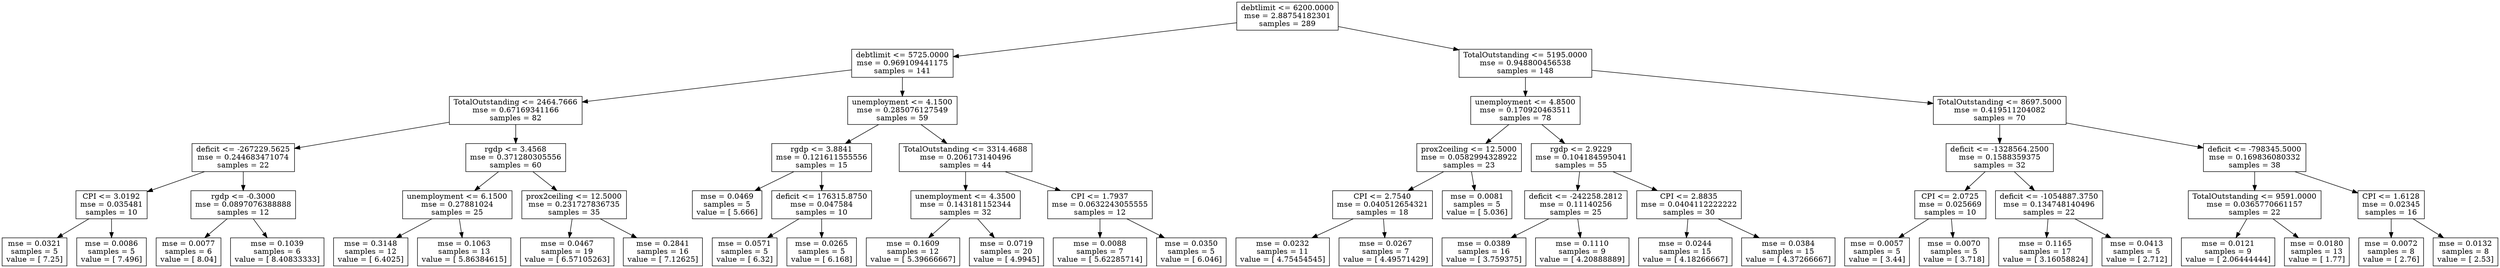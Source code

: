 digraph Tree {
0 [label="debtlimit <= 6200.0000\nmse = 2.88754182301\nsamples = 289", shape="box"] ;
1 [label="debtlimit <= 5725.0000\nmse = 0.969109441175\nsamples = 141", shape="box"] ;
0 -> 1 ;
2 [label="TotalOutstanding <= 2464.7666\nmse = 0.67169341166\nsamples = 82", shape="box"] ;
1 -> 2 ;
3 [label="deficit <= -267229.5625\nmse = 0.244683471074\nsamples = 22", shape="box"] ;
2 -> 3 ;
4 [label="CPI <= 3.0192\nmse = 0.035481\nsamples = 10", shape="box"] ;
3 -> 4 ;
5 [label="mse = 0.0321\nsamples = 5\nvalue = [ 7.25]", shape="box"] ;
4 -> 5 ;
6 [label="mse = 0.0086\nsamples = 5\nvalue = [ 7.496]", shape="box"] ;
4 -> 6 ;
7 [label="rgdp <= -0.3000\nmse = 0.0897076388888\nsamples = 12", shape="box"] ;
3 -> 7 ;
8 [label="mse = 0.0077\nsamples = 6\nvalue = [ 8.04]", shape="box"] ;
7 -> 8 ;
9 [label="mse = 0.1039\nsamples = 6\nvalue = [ 8.40833333]", shape="box"] ;
7 -> 9 ;
10 [label="rgdp <= 3.4568\nmse = 0.371280305556\nsamples = 60", shape="box"] ;
2 -> 10 ;
11 [label="unemployment <= 6.1500\nmse = 0.27881024\nsamples = 25", shape="box"] ;
10 -> 11 ;
12 [label="mse = 0.3148\nsamples = 12\nvalue = [ 6.4025]", shape="box"] ;
11 -> 12 ;
13 [label="mse = 0.1063\nsamples = 13\nvalue = [ 5.86384615]", shape="box"] ;
11 -> 13 ;
14 [label="prox2ceiling <= 12.5000\nmse = 0.231727836735\nsamples = 35", shape="box"] ;
10 -> 14 ;
15 [label="mse = 0.0467\nsamples = 19\nvalue = [ 6.57105263]", shape="box"] ;
14 -> 15 ;
16 [label="mse = 0.2841\nsamples = 16\nvalue = [ 7.12625]", shape="box"] ;
14 -> 16 ;
17 [label="unemployment <= 4.1500\nmse = 0.285076127549\nsamples = 59", shape="box"] ;
1 -> 17 ;
18 [label="rgdp <= 3.8841\nmse = 0.121611555556\nsamples = 15", shape="box"] ;
17 -> 18 ;
19 [label="mse = 0.0469\nsamples = 5\nvalue = [ 5.666]", shape="box"] ;
18 -> 19 ;
20 [label="deficit <= 176315.8750\nmse = 0.047584\nsamples = 10", shape="box"] ;
18 -> 20 ;
21 [label="mse = 0.0571\nsamples = 5\nvalue = [ 6.32]", shape="box"] ;
20 -> 21 ;
22 [label="mse = 0.0265\nsamples = 5\nvalue = [ 6.168]", shape="box"] ;
20 -> 22 ;
23 [label="TotalOutstanding <= 3314.4688\nmse = 0.206173140496\nsamples = 44", shape="box"] ;
17 -> 23 ;
24 [label="unemployment <= 4.3500\nmse = 0.143181152344\nsamples = 32", shape="box"] ;
23 -> 24 ;
25 [label="mse = 0.1609\nsamples = 12\nvalue = [ 5.39666667]", shape="box"] ;
24 -> 25 ;
26 [label="mse = 0.0719\nsamples = 20\nvalue = [ 4.9945]", shape="box"] ;
24 -> 26 ;
27 [label="CPI <= 1.7937\nmse = 0.0632243055555\nsamples = 12", shape="box"] ;
23 -> 27 ;
28 [label="mse = 0.0088\nsamples = 7\nvalue = [ 5.62285714]", shape="box"] ;
27 -> 28 ;
29 [label="mse = 0.0350\nsamples = 5\nvalue = [ 6.046]", shape="box"] ;
27 -> 29 ;
30 [label="TotalOutstanding <= 5195.0000\nmse = 0.948800456538\nsamples = 148", shape="box"] ;
0 -> 30 ;
31 [label="unemployment <= 4.8500\nmse = 0.170920463511\nsamples = 78", shape="box"] ;
30 -> 31 ;
32 [label="prox2ceiling <= 12.5000\nmse = 0.0582994328922\nsamples = 23", shape="box"] ;
31 -> 32 ;
33 [label="CPI <= 2.7540\nmse = 0.040512654321\nsamples = 18", shape="box"] ;
32 -> 33 ;
34 [label="mse = 0.0232\nsamples = 11\nvalue = [ 4.75454545]", shape="box"] ;
33 -> 34 ;
35 [label="mse = 0.0267\nsamples = 7\nvalue = [ 4.49571429]", shape="box"] ;
33 -> 35 ;
36 [label="mse = 0.0081\nsamples = 5\nvalue = [ 5.036]", shape="box"] ;
32 -> 36 ;
37 [label="rgdp <= 2.9229\nmse = 0.104184595041\nsamples = 55", shape="box"] ;
31 -> 37 ;
38 [label="deficit <= -242258.2812\nmse = 0.11140256\nsamples = 25", shape="box"] ;
37 -> 38 ;
39 [label="mse = 0.0389\nsamples = 16\nvalue = [ 3.759375]", shape="box"] ;
38 -> 39 ;
40 [label="mse = 0.1110\nsamples = 9\nvalue = [ 4.20888889]", shape="box"] ;
38 -> 40 ;
41 [label="CPI <= 2.8835\nmse = 0.0404112222222\nsamples = 30", shape="box"] ;
37 -> 41 ;
42 [label="mse = 0.0244\nsamples = 15\nvalue = [ 4.18266667]", shape="box"] ;
41 -> 42 ;
43 [label="mse = 0.0384\nsamples = 15\nvalue = [ 4.37266667]", shape="box"] ;
41 -> 43 ;
44 [label="TotalOutstanding <= 8697.5000\nmse = 0.419511204082\nsamples = 70", shape="box"] ;
30 -> 44 ;
45 [label="deficit <= -1328564.2500\nmse = 0.1588359375\nsamples = 32", shape="box"] ;
44 -> 45 ;
46 [label="CPI <= 2.0725\nmse = 0.025669\nsamples = 10", shape="box"] ;
45 -> 46 ;
47 [label="mse = 0.0057\nsamples = 5\nvalue = [ 3.44]", shape="box"] ;
46 -> 47 ;
48 [label="mse = 0.0070\nsamples = 5\nvalue = [ 3.718]", shape="box"] ;
46 -> 48 ;
49 [label="deficit <= -1054887.3750\nmse = 0.134748140496\nsamples = 22", shape="box"] ;
45 -> 49 ;
50 [label="mse = 0.1165\nsamples = 17\nvalue = [ 3.16058824]", shape="box"] ;
49 -> 50 ;
51 [label="mse = 0.0413\nsamples = 5\nvalue = [ 2.712]", shape="box"] ;
49 -> 51 ;
52 [label="deficit <= -798345.5000\nmse = 0.169836080332\nsamples = 38", shape="box"] ;
44 -> 52 ;
53 [label="TotalOutstanding <= 9591.0000\nmse = 0.0365770661157\nsamples = 22", shape="box"] ;
52 -> 53 ;
54 [label="mse = 0.0121\nsamples = 9\nvalue = [ 2.06444444]", shape="box"] ;
53 -> 54 ;
55 [label="mse = 0.0180\nsamples = 13\nvalue = [ 1.77]", shape="box"] ;
53 -> 55 ;
56 [label="CPI <= 1.6128\nmse = 0.02345\nsamples = 16", shape="box"] ;
52 -> 56 ;
57 [label="mse = 0.0072\nsamples = 8\nvalue = [ 2.76]", shape="box"] ;
56 -> 57 ;
58 [label="mse = 0.0132\nsamples = 8\nvalue = [ 2.53]", shape="box"] ;
56 -> 58 ;
}